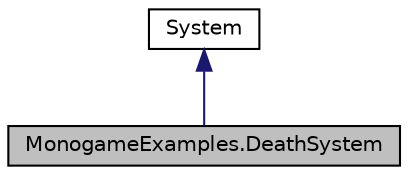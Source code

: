 digraph "MonogameExamples.DeathSystem"
{
 // LATEX_PDF_SIZE
  edge [fontname="Helvetica",fontsize="10",labelfontname="Helvetica",labelfontsize="10"];
  node [fontname="Helvetica",fontsize="10",shape=record];
  Node1 [label="MonogameExamples.DeathSystem",height=0.2,width=0.4,color="black", fillcolor="grey75", style="filled", fontcolor="black",tooltip="System that manages entity death events, triggering actions depending on the entity type."];
  Node2 -> Node1 [dir="back",color="midnightblue",fontsize="10",style="solid",fontname="Helvetica"];
  Node2 [label="System",height=0.2,width=0.4,color="black", fillcolor="white", style="filled",URL="$classMonogameExamples_1_1System.html",tooltip="An abstract base class for systems in the game."];
}
